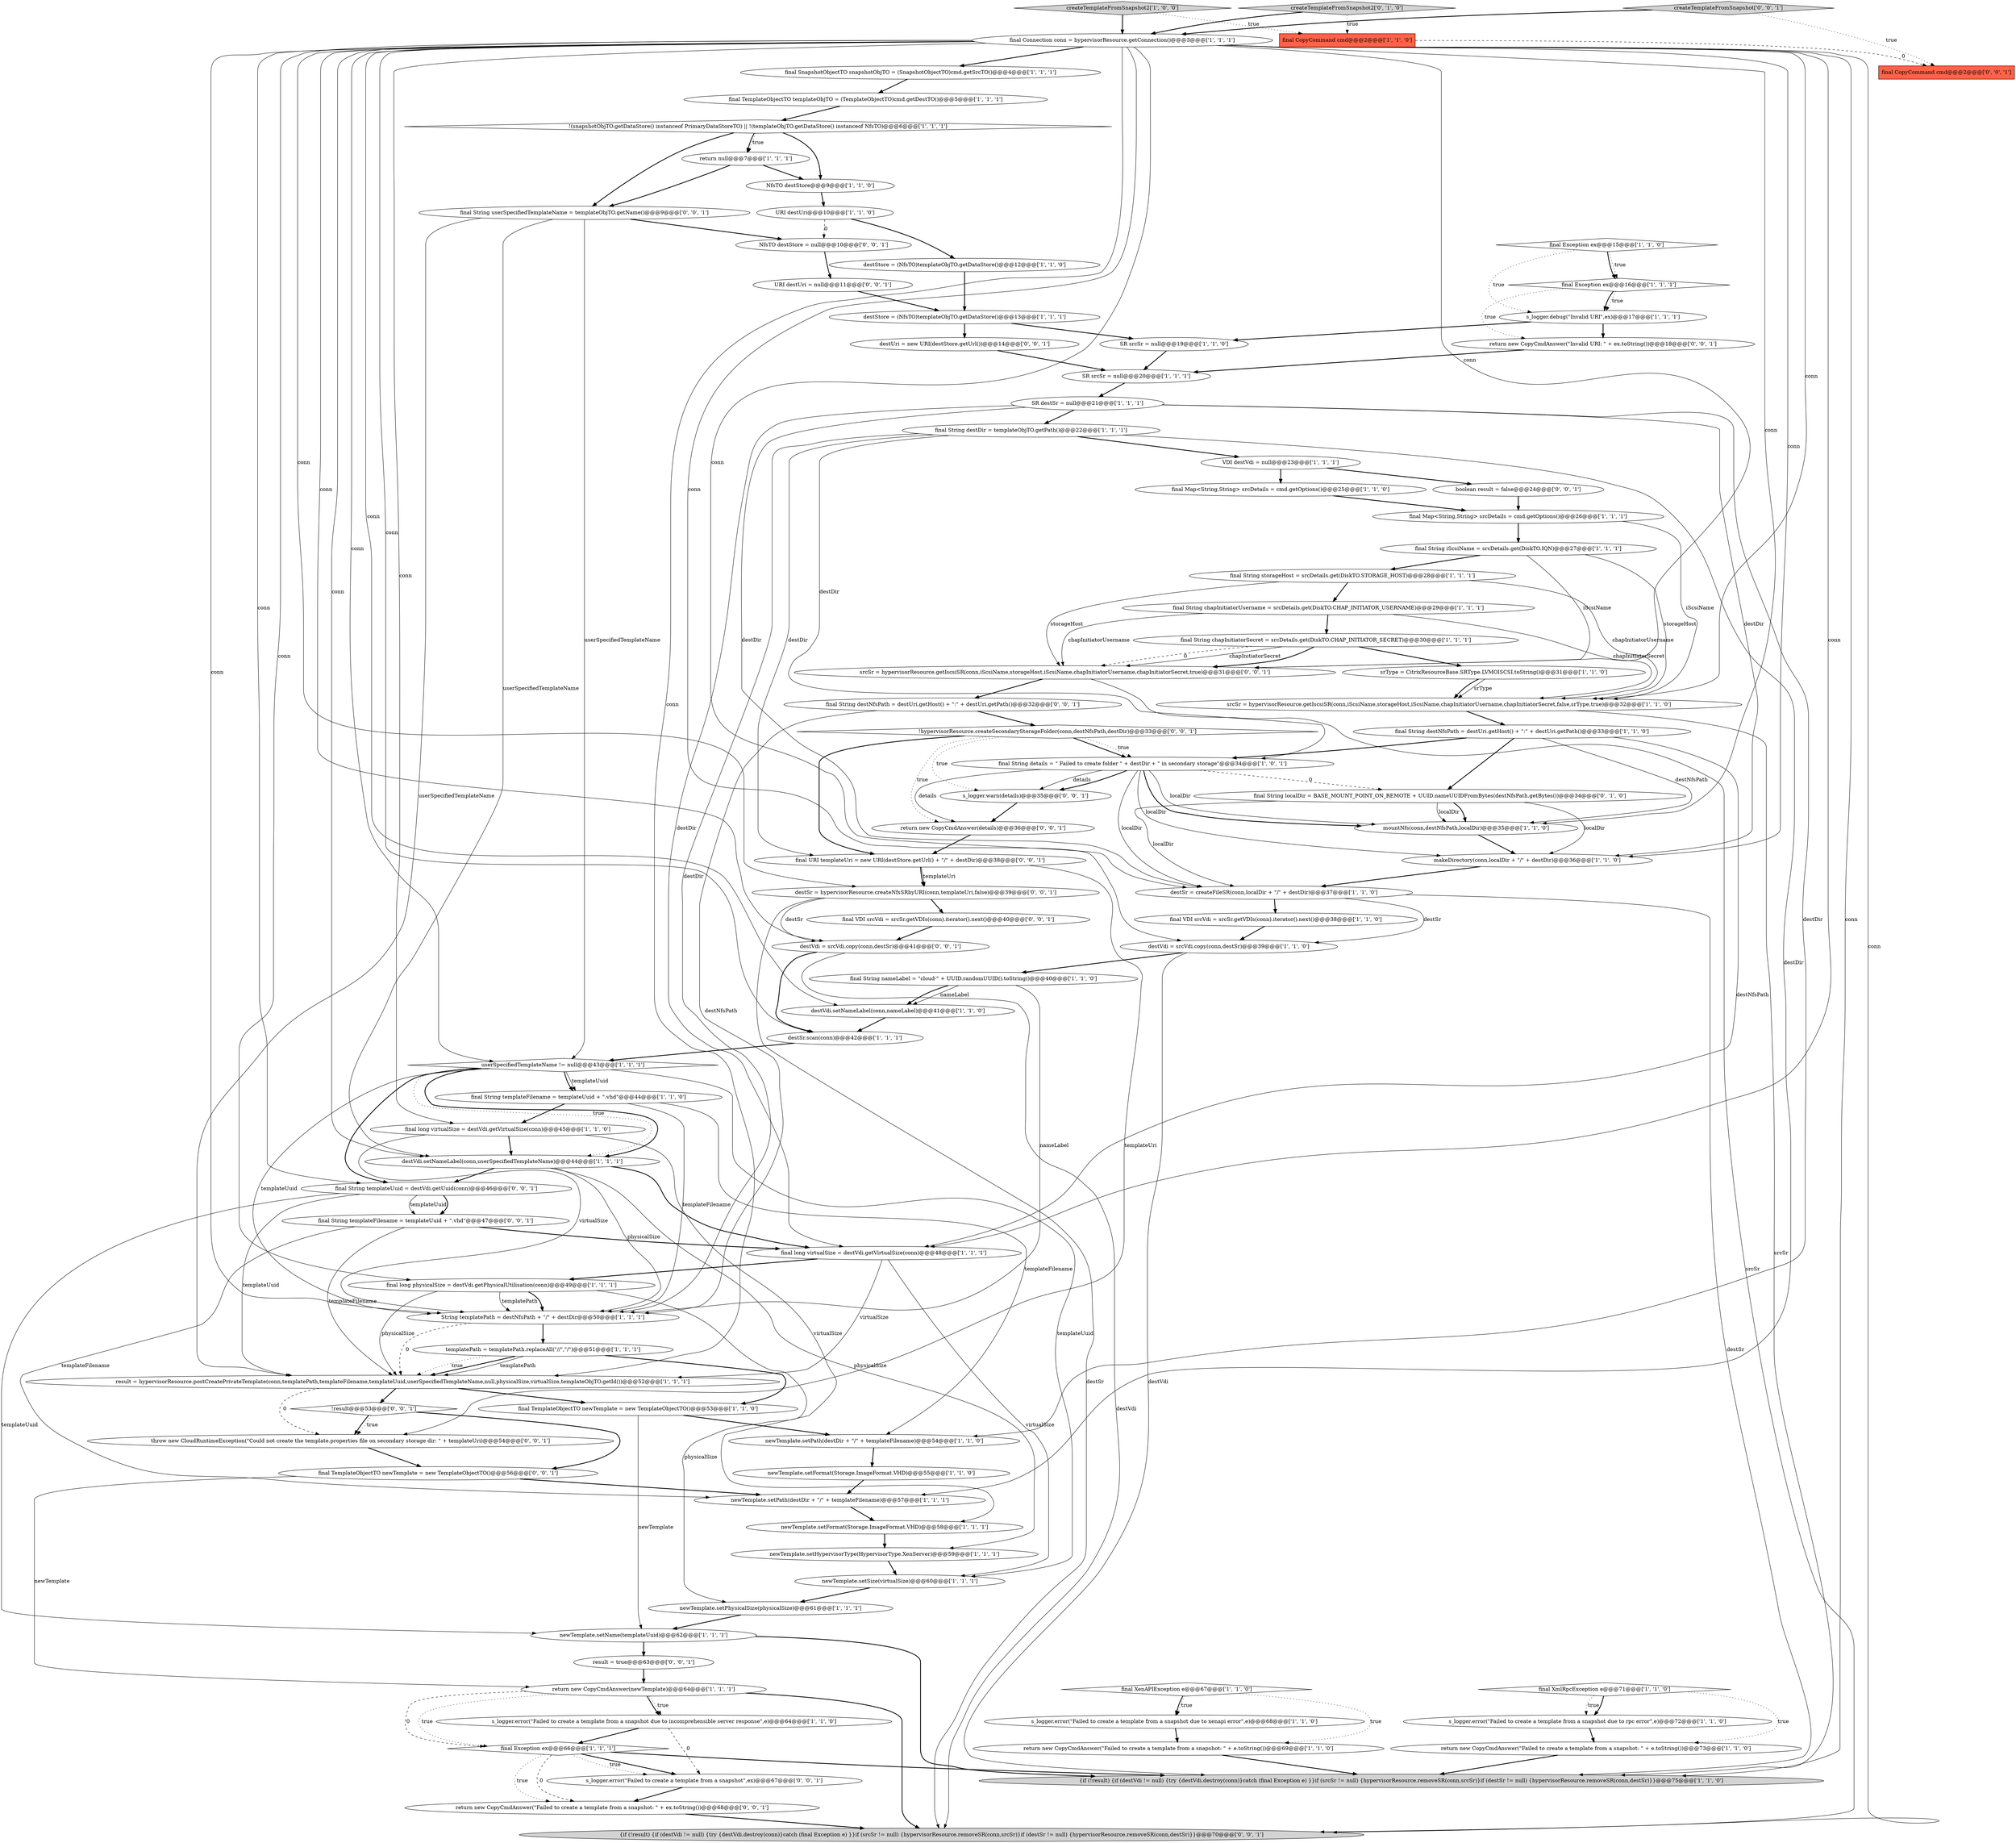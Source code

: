 digraph {
68 [style = filled, label = "final TemplateObjectTO newTemplate = new TemplateObjectTO()@@@56@@@['0', '0', '1']", fillcolor = white, shape = ellipse image = "AAA0AAABBB3BBB"];
70 [style = filled, label = "!result@@@53@@@['0', '0', '1']", fillcolor = white, shape = diamond image = "AAA0AAABBB3BBB"];
10 [style = filled, label = "result = hypervisorResource.postCreatePrivateTemplate(conn,templatePath,templateFilename,templateUuid,userSpecifiedTemplateName,null,physicalSize,virtualSize,templateObjTO.getId())@@@52@@@['1', '1', '1']", fillcolor = white, shape = ellipse image = "AAA0AAABBB1BBB"];
72 [style = filled, label = "return new CopyCmdAnswer(\"Invalid URI: \" + ex.toString())@@@18@@@['0', '0', '1']", fillcolor = white, shape = ellipse image = "AAA0AAABBB3BBB"];
84 [style = filled, label = "final CopyCommand cmd@@@2@@@['0', '0', '1']", fillcolor = tomato, shape = box image = "AAA0AAABBB3BBB"];
1 [style = filled, label = "s_logger.error(\"Failed to create a template from a snapshot due to rpc error\",e)@@@72@@@['1', '1', '0']", fillcolor = white, shape = ellipse image = "AAA0AAABBB1BBB"];
5 [style = filled, label = "srType = CitrixResourceBase.SRType.LVMOISCSI.toString()@@@31@@@['1', '1', '0']", fillcolor = white, shape = ellipse image = "AAA0AAABBB1BBB"];
88 [style = filled, label = "{if (!result) {if (destVdi != null) {try {destVdi.destroy(conn)}catch (final Exception e) }}if (srcSr != null) {hypervisorResource.removeSR(conn,srcSr)}if (destSr != null) {hypervisorResource.removeSR(conn,destSr)}}@@@70@@@['0', '0', '1']", fillcolor = lightgray, shape = ellipse image = "AAA0AAABBB3BBB"];
32 [style = filled, label = "final SnapshotObjectTO snapshotObjTO = (SnapshotObjectTO)cmd.getSrcTO()@@@4@@@['1', '1', '1']", fillcolor = white, shape = ellipse image = "AAA0AAABBB1BBB"];
31 [style = filled, label = "mountNfs(conn,destNfsPath,localDir)@@@35@@@['1', '1', '0']", fillcolor = white, shape = ellipse image = "AAA0AAABBB1BBB"];
60 [style = filled, label = "{if (!result) {if (destVdi != null) {try {destVdi.destroy(conn)}catch (final Exception e) }}if (srcSr != null) {hypervisorResource.removeSR(conn,srcSr)}if (destSr != null) {hypervisorResource.removeSR(conn,destSr)}}@@@75@@@['1', '1', '0']", fillcolor = lightgray, shape = ellipse image = "AAA0AAABBB1BBB"];
52 [style = filled, label = "final long physicalSize = destVdi.getPhysicalUtilisation(conn)@@@49@@@['1', '1', '1']", fillcolor = white, shape = ellipse image = "AAA0AAABBB1BBB"];
11 [style = filled, label = "final TemplateObjectTO templateObjTO = (TemplateObjectTO)cmd.getDestTO()@@@5@@@['1', '1', '1']", fillcolor = white, shape = ellipse image = "AAA0AAABBB1BBB"];
0 [style = filled, label = "URI destUri@@@10@@@['1', '1', '0']", fillcolor = white, shape = ellipse image = "AAA0AAABBB1BBB"];
20 [style = filled, label = "final String chapInitiatorSecret = srcDetails.get(DiskTO.CHAP_INITIATOR_SECRET)@@@30@@@['1', '1', '1']", fillcolor = white, shape = ellipse image = "AAA0AAABBB1BBB"];
25 [style = filled, label = "final VDI srcVdi = srcSr.getVDIs(conn).iterator().next()@@@38@@@['1', '1', '0']", fillcolor = white, shape = ellipse image = "AAA0AAABBB1BBB"];
29 [style = filled, label = "s_logger.error(\"Failed to create a template from a snapshot due to xenapi error\",e)@@@68@@@['1', '1', '0']", fillcolor = white, shape = ellipse image = "AAA0AAABBB1BBB"];
6 [style = filled, label = "final long virtualSize = destVdi.getVirtualSize(conn)@@@45@@@['1', '1', '0']", fillcolor = white, shape = ellipse image = "AAA0AAABBB1BBB"];
76 [style = filled, label = "final String destNfsPath = destUri.getHost() + \":\" + destUri.getPath()@@@32@@@['0', '0', '1']", fillcolor = white, shape = ellipse image = "AAA0AAABBB3BBB"];
67 [style = filled, label = "return new CopyCmdAnswer(\"Failed to create a template from a snapshot: \" + ex.toString())@@@68@@@['0', '0', '1']", fillcolor = white, shape = ellipse image = "AAA0AAABBB3BBB"];
15 [style = filled, label = "String templatePath = destNfsPath + \"/\" + destDir@@@50@@@['1', '1', '1']", fillcolor = white, shape = ellipse image = "AAA0AAABBB1BBB"];
36 [style = filled, label = "final Exception ex@@@16@@@['1', '1', '1']", fillcolor = white, shape = diamond image = "AAA0AAABBB1BBB"];
64 [style = filled, label = "final Exception ex@@@15@@@['1', '1', '0']", fillcolor = white, shape = diamond image = "AAA0AAABBB1BBB"];
16 [style = filled, label = "final String details = \" Failed to create folder \" + destDir + \" in secondary storage\"@@@34@@@['1', '0', '1']", fillcolor = white, shape = ellipse image = "AAA0AAABBB1BBB"];
58 [style = filled, label = "newTemplate.setFormat(Storage.ImageFormat.VHD)@@@58@@@['1', '1', '1']", fillcolor = white, shape = ellipse image = "AAA0AAABBB1BBB"];
83 [style = filled, label = "final String templateFilename = templateUuid + \".vhd\"@@@47@@@['0', '0', '1']", fillcolor = white, shape = ellipse image = "AAA0AAABBB3BBB"];
30 [style = filled, label = "final String destNfsPath = destUri.getHost() + \":\" + destUri.getPath()@@@33@@@['1', '1', '0']", fillcolor = white, shape = ellipse image = "AAA0AAABBB1BBB"];
27 [style = filled, label = "return new CopyCmdAnswer(newTemplate)@@@64@@@['1', '1', '1']", fillcolor = white, shape = ellipse image = "AAA0AAABBB1BBB"];
9 [style = filled, label = "final long virtualSize = destVdi.getVirtualSize(conn)@@@48@@@['1', '1', '1']", fillcolor = white, shape = ellipse image = "AAA0AAABBB1BBB"];
18 [style = filled, label = "newTemplate.setHypervisorType(HypervisorType.XenServer)@@@59@@@['1', '1', '1']", fillcolor = white, shape = ellipse image = "AAA0AAABBB1BBB"];
38 [style = filled, label = "final Connection conn = hypervisorResource.getConnection()@@@3@@@['1', '1', '1']", fillcolor = white, shape = ellipse image = "AAA0AAABBB1BBB"];
91 [style = filled, label = "destUri = new URI(destStore.getUrl())@@@14@@@['0', '0', '1']", fillcolor = white, shape = ellipse image = "AAA0AAABBB3BBB"];
22 [style = filled, label = "return new CopyCmdAnswer(\"Failed to create a template from a snapshot: \" + e.toString())@@@69@@@['1', '1', '0']", fillcolor = white, shape = ellipse image = "AAA0AAABBB1BBB"];
82 [style = filled, label = "throw new CloudRuntimeException(\"Could not create the template.properties file on secondary storage dir: \" + templateUri)@@@54@@@['0', '0', '1']", fillcolor = white, shape = ellipse image = "AAA0AAABBB3BBB"];
59 [style = filled, label = "VDI destVdi = null@@@23@@@['1', '1', '1']", fillcolor = white, shape = ellipse image = "AAA0AAABBB1BBB"];
45 [style = filled, label = "final String templateFilename = templateUuid + \".vhd\"@@@44@@@['1', '1', '0']", fillcolor = white, shape = ellipse image = "AAA0AAABBB1BBB"];
49 [style = filled, label = "final String storageHost = srcDetails.get(DiskTO.STORAGE_HOST)@@@28@@@['1', '1', '1']", fillcolor = white, shape = ellipse image = "AAA0AAABBB1BBB"];
2 [style = filled, label = "newTemplate.setPhysicalSize(physicalSize)@@@61@@@['1', '1', '1']", fillcolor = white, shape = ellipse image = "AAA0AAABBB1BBB"];
86 [style = filled, label = "final URI templateUri = new URI(destStore.getUrl() + \"/\" + destDir)@@@38@@@['0', '0', '1']", fillcolor = white, shape = ellipse image = "AAA0AAABBB3BBB"];
40 [style = filled, label = "makeDirectory(conn,localDir + \"/\" + destDir)@@@36@@@['1', '1', '0']", fillcolor = white, shape = ellipse image = "AAA0AAABBB1BBB"];
75 [style = filled, label = "destSr = hypervisorResource.createNfsSRbyURI(conn,templateUri,false)@@@39@@@['0', '0', '1']", fillcolor = white, shape = ellipse image = "AAA0AAABBB3BBB"];
79 [style = filled, label = "final String userSpecifiedTemplateName = templateObjTO.getName()@@@9@@@['0', '0', '1']", fillcolor = white, shape = ellipse image = "AAA0AAABBB3BBB"];
85 [style = filled, label = "boolean result = false@@@24@@@['0', '0', '1']", fillcolor = white, shape = ellipse image = "AAA0AAABBB3BBB"];
37 [style = filled, label = "s_logger.debug(\"Invalid URI\",ex)@@@17@@@['1', '1', '1']", fillcolor = white, shape = ellipse image = "AAA0AAABBB1BBB"];
50 [style = filled, label = "final String chapInitiatorUsername = srcDetails.get(DiskTO.CHAP_INITIATOR_USERNAME)@@@29@@@['1', '1', '1']", fillcolor = white, shape = ellipse image = "AAA0AAABBB1BBB"];
53 [style = filled, label = "SR srcSr = null@@@20@@@['1', '1', '1']", fillcolor = white, shape = ellipse image = "AAA0AAABBB1BBB"];
61 [style = filled, label = "!(snapshotObjTO.getDataStore() instanceof PrimaryDataStoreTO) || !(templateObjTO.getDataStore() instanceof NfsTO)@@@6@@@['1', '1', '1']", fillcolor = white, shape = diamond image = "AAA0AAABBB1BBB"];
8 [style = filled, label = "final String iScsiName = srcDetails.get(DiskTO.IQN)@@@27@@@['1', '1', '1']", fillcolor = white, shape = ellipse image = "AAA0AAABBB1BBB"];
71 [style = filled, label = "final String templateUuid = destVdi.getUuid(conn)@@@46@@@['0', '0', '1']", fillcolor = white, shape = ellipse image = "AAA0AAABBB3BBB"];
90 [style = filled, label = "return new CopyCmdAnswer(details)@@@36@@@['0', '0', '1']", fillcolor = white, shape = ellipse image = "AAA0AAABBB3BBB"];
63 [style = filled, label = "final Map<String,String> srcDetails = cmd.getOptions()@@@25@@@['1', '1', '0']", fillcolor = white, shape = ellipse image = "AAA0AAABBB1BBB"];
28 [style = filled, label = "final CopyCommand cmd@@@2@@@['1', '1', '0']", fillcolor = tomato, shape = box image = "AAA0AAABBB1BBB"];
39 [style = filled, label = "newTemplate.setFormat(Storage.ImageFormat.VHD)@@@55@@@['1', '1', '0']", fillcolor = white, shape = ellipse image = "AAA0AAABBB1BBB"];
89 [style = filled, label = "s_logger.warn(details)@@@35@@@['0', '0', '1']", fillcolor = white, shape = ellipse image = "AAA0AAABBB3BBB"];
78 [style = filled, label = "srcSr = hypervisorResource.getIscsiSR(conn,iScsiName,storageHost,iScsiName,chapInitiatorUsername,chapInitiatorSecret,true)@@@31@@@['0', '0', '1']", fillcolor = white, shape = ellipse image = "AAA0AAABBB3BBB"];
74 [style = filled, label = "URI destUri = null@@@11@@@['0', '0', '1']", fillcolor = white, shape = ellipse image = "AAA0AAABBB3BBB"];
62 [style = filled, label = "SR srcSr = null@@@19@@@['1', '1', '0']", fillcolor = white, shape = ellipse image = "AAA0AAABBB1BBB"];
23 [style = filled, label = "destStore = (NfsTO)templateObjTO.getDataStore()@@@13@@@['1', '1', '1']", fillcolor = white, shape = ellipse image = "AAA0AAABBB1BBB"];
73 [style = filled, label = "final VDI srcVdi = srcSr.getVDIs(conn).iterator().next()@@@40@@@['0', '0', '1']", fillcolor = white, shape = ellipse image = "AAA0AAABBB3BBB"];
3 [style = filled, label = "newTemplate.setPath(destDir + \"/\" + templateFilename)@@@54@@@['1', '1', '0']", fillcolor = white, shape = ellipse image = "AAA0AAABBB1BBB"];
4 [style = filled, label = "return new CopyCmdAnswer(\"Failed to create a template from a snapshot: \" + e.toString())@@@73@@@['1', '1', '0']", fillcolor = white, shape = ellipse image = "AAA0AAABBB1BBB"];
56 [style = filled, label = "s_logger.error(\"Failed to create a template from a snapshot due to incomprehensible server response\",e)@@@64@@@['1', '1', '0']", fillcolor = white, shape = ellipse image = "AAA0AAABBB1BBB"];
14 [style = filled, label = "final String nameLabel = \"cloud-\" + UUID.randomUUID().toString()@@@40@@@['1', '1', '0']", fillcolor = white, shape = ellipse image = "AAA0AAABBB1BBB"];
51 [style = filled, label = "destSr = createFileSR(conn,localDir + \"/\" + destDir)@@@37@@@['1', '1', '0']", fillcolor = white, shape = ellipse image = "AAA0AAABBB1BBB"];
12 [style = filled, label = "newTemplate.setPath(destDir + \"/\" + templateFilename)@@@57@@@['1', '1', '1']", fillcolor = white, shape = ellipse image = "AAA0AAABBB1BBB"];
81 [style = filled, label = "destVdi = srcVdi.copy(conn,destSr)@@@41@@@['0', '0', '1']", fillcolor = white, shape = ellipse image = "AAA0AAABBB3BBB"];
19 [style = filled, label = "destStore = (NfsTO)templateObjTO.getDataStore()@@@12@@@['1', '1', '0']", fillcolor = white, shape = ellipse image = "AAA0AAABBB1BBB"];
55 [style = filled, label = "userSpecifiedTemplateName != null@@@43@@@['1', '1', '1']", fillcolor = white, shape = diamond image = "AAA0AAABBB1BBB"];
69 [style = filled, label = "s_logger.error(\"Failed to create a template from a snapshot\",ex)@@@67@@@['0', '0', '1']", fillcolor = white, shape = ellipse image = "AAA0AAABBB3BBB"];
44 [style = filled, label = "newTemplate.setName(templateUuid)@@@62@@@['1', '1', '1']", fillcolor = white, shape = ellipse image = "AAA0AAABBB1BBB"];
26 [style = filled, label = "return null@@@7@@@['1', '1', '1']", fillcolor = white, shape = ellipse image = "AAA0AAABBB1BBB"];
48 [style = filled, label = "final TemplateObjectTO newTemplate = new TemplateObjectTO()@@@53@@@['1', '1', '0']", fillcolor = white, shape = ellipse image = "AAA0AAABBB1BBB"];
80 [style = filled, label = "NfsTO destStore = null@@@10@@@['0', '0', '1']", fillcolor = white, shape = ellipse image = "AAA0AAABBB3BBB"];
34 [style = filled, label = "final Map<String,String> srcDetails = cmd.getOptions()@@@26@@@['1', '1', '1']", fillcolor = white, shape = ellipse image = "AAA0AAABBB1BBB"];
87 [style = filled, label = "result = true@@@63@@@['0', '0', '1']", fillcolor = white, shape = ellipse image = "AAA0AAABBB3BBB"];
92 [style = filled, label = "createTemplateFromSnapshot['0', '0', '1']", fillcolor = lightgray, shape = diamond image = "AAA0AAABBB3BBB"];
35 [style = filled, label = "destVdi.setNameLabel(conn,nameLabel)@@@41@@@['1', '1', '0']", fillcolor = white, shape = ellipse image = "AAA0AAABBB1BBB"];
17 [style = filled, label = "NfsTO destStore@@@9@@@['1', '1', '0']", fillcolor = white, shape = ellipse image = "AAA0AAABBB1BBB"];
42 [style = filled, label = "SR destSr = null@@@21@@@['1', '1', '1']", fillcolor = white, shape = ellipse image = "AAA0AAABBB1BBB"];
66 [style = filled, label = "createTemplateFromSnapshot2['0', '1', '0']", fillcolor = lightgray, shape = diamond image = "AAA0AAABBB2BBB"];
77 [style = filled, label = "!hypervisorResource.createSecondaryStorageFolder(conn,destNfsPath,destDir)@@@33@@@['0', '0', '1']", fillcolor = white, shape = diamond image = "AAA0AAABBB3BBB"];
21 [style = filled, label = "newTemplate.setSize(virtualSize)@@@60@@@['1', '1', '1']", fillcolor = white, shape = ellipse image = "AAA0AAABBB1BBB"];
33 [style = filled, label = "final XmlRpcException e@@@71@@@['1', '1', '0']", fillcolor = white, shape = diamond image = "AAA0AAABBB1BBB"];
13 [style = filled, label = "templatePath = templatePath.replaceAll(\"//\",\"/\")@@@51@@@['1', '1', '1']", fillcolor = white, shape = ellipse image = "AAA0AAABBB1BBB"];
46 [style = filled, label = "destSr.scan(conn)@@@42@@@['1', '1', '1']", fillcolor = white, shape = ellipse image = "AAA0AAABBB1BBB"];
7 [style = filled, label = "final XenAPIException e@@@67@@@['1', '1', '0']", fillcolor = white, shape = diamond image = "AAA0AAABBB1BBB"];
57 [style = filled, label = "final String destDir = templateObjTO.getPath()@@@22@@@['1', '1', '1']", fillcolor = white, shape = ellipse image = "AAA0AAABBB1BBB"];
65 [style = filled, label = "final String localDir = BASE_MOUNT_POINT_ON_REMOTE + UUID.nameUUIDFromBytes(destNfsPath.getBytes())@@@34@@@['0', '1', '0']", fillcolor = white, shape = ellipse image = "AAA1AAABBB2BBB"];
47 [style = filled, label = "final Exception ex@@@66@@@['1', '1', '1']", fillcolor = white, shape = diamond image = "AAA0AAABBB1BBB"];
24 [style = filled, label = "srcSr = hypervisorResource.getIscsiSR(conn,iScsiName,storageHost,iScsiName,chapInitiatorUsername,chapInitiatorSecret,false,srType,true)@@@32@@@['1', '1', '0']", fillcolor = white, shape = ellipse image = "AAA0AAABBB1BBB"];
41 [style = filled, label = "createTemplateFromSnapshot2['1', '0', '0']", fillcolor = lightgray, shape = diamond image = "AAA0AAABBB1BBB"];
43 [style = filled, label = "destVdi.setNameLabel(conn,userSpecifiedTemplateName)@@@44@@@['1', '1', '1']", fillcolor = white, shape = ellipse image = "AAA0AAABBB1BBB"];
54 [style = filled, label = "destVdi = srcVdi.copy(conn,destSr)@@@39@@@['1', '1', '0']", fillcolor = white, shape = ellipse image = "AAA0AAABBB1BBB"];
42->40 [style = solid, label="destDir"];
51->54 [style = solid, label="destSr"];
27->47 [style = dashed, label="0"];
47->69 [style = bold, label=""];
51->60 [style = solid, label="destSr"];
23->62 [style = bold, label=""];
26->17 [style = bold, label=""];
57->12 [style = solid, label="destDir"];
52->2 [style = solid, label="physicalSize"];
27->47 [style = dotted, label="true"];
47->67 [style = dotted, label="true"];
14->15 [style = solid, label="nameLabel"];
86->75 [style = bold, label=""];
6->43 [style = bold, label=""];
42->3 [style = solid, label="destDir"];
38->60 [style = solid, label="conn"];
73->81 [style = bold, label=""];
86->75 [style = solid, label="templateUri"];
62->53 [style = bold, label=""];
38->6 [style = solid, label="conn"];
16->89 [style = solid, label="details"];
6->15 [style = solid, label="virtualSize"];
38->51 [style = solid, label="conn"];
19->23 [style = bold, label=""];
20->78 [style = dashed, label="0"];
30->9 [style = solid, label="destNfsPath"];
55->71 [style = bold, label=""];
75->88 [style = solid, label="destSr"];
65->31 [style = bold, label=""];
65->51 [style = solid, label="localDir"];
9->10 [style = solid, label="virtualSize"];
16->65 [style = dashed, label="0"];
59->85 [style = bold, label=""];
77->90 [style = dotted, label="true"];
56->69 [style = dashed, label="0"];
41->38 [style = bold, label=""];
7->29 [style = bold, label=""];
41->28 [style = dotted, label="true"];
85->34 [style = bold, label=""];
15->13 [style = bold, label=""];
18->21 [style = bold, label=""];
92->84 [style = dotted, label="true"];
74->23 [style = bold, label=""];
38->81 [style = solid, label="conn"];
13->10 [style = bold, label=""];
44->87 [style = bold, label=""];
54->60 [style = solid, label="destVdi"];
0->80 [style = dashed, label="0"];
54->14 [style = bold, label=""];
90->86 [style = bold, label=""];
6->58 [style = solid, label="virtualSize"];
75->81 [style = solid, label="destSr"];
38->10 [style = solid, label="conn"];
64->36 [style = bold, label=""];
43->71 [style = bold, label=""];
38->55 [style = solid, label="conn"];
33->4 [style = dotted, label="true"];
71->83 [style = solid, label="templateUuid"];
14->35 [style = solid, label="nameLabel"];
9->52 [style = bold, label=""];
46->55 [style = bold, label=""];
83->10 [style = solid, label="templateFilename"];
68->27 [style = solid, label="newTemplate"];
40->51 [style = bold, label=""];
14->35 [style = bold, label=""];
13->48 [style = bold, label=""];
82->68 [style = bold, label=""];
5->24 [style = solid, label="srType"];
38->43 [style = solid, label="conn"];
38->46 [style = solid, label="conn"];
50->20 [style = bold, label=""];
76->77 [style = bold, label=""];
71->83 [style = bold, label=""];
38->31 [style = solid, label="conn"];
0->19 [style = bold, label=""];
92->38 [style = bold, label=""];
32->11 [style = bold, label=""];
55->21 [style = solid, label="templateUuid"];
13->10 [style = solid, label="templatePath"];
11->61 [style = bold, label=""];
13->10 [style = dotted, label="true"];
37->72 [style = bold, label=""];
30->16 [style = bold, label=""];
57->59 [style = bold, label=""];
7->29 [style = dotted, label="true"];
16->31 [style = solid, label="localDir"];
49->78 [style = solid, label="storageHost"];
36->72 [style = dotted, label="true"];
77->89 [style = dotted, label="true"];
79->43 [style = solid, label="userSpecifiedTemplateName"];
38->15 [style = solid, label="conn"];
61->26 [style = dotted, label="true"];
27->56 [style = dotted, label="true"];
61->17 [style = bold, label=""];
26->79 [style = bold, label=""];
10->48 [style = bold, label=""];
4->60 [style = bold, label=""];
45->6 [style = bold, label=""];
34->24 [style = solid, label="iScsiName"];
87->27 [style = bold, label=""];
50->24 [style = solid, label="chapInitiatorSecret"];
16->89 [style = bold, label=""];
5->24 [style = bold, label=""];
58->18 [style = bold, label=""];
8->24 [style = solid, label="storageHost"];
16->40 [style = solid, label="localDir"];
45->15 [style = solid, label="templateFilename"];
64->37 [style = dotted, label="true"];
47->69 [style = dotted, label="true"];
68->12 [style = bold, label=""];
20->78 [style = solid, label="chapInitiatorSecret"];
1->4 [style = bold, label=""];
72->53 [style = bold, label=""];
79->80 [style = bold, label=""];
8->49 [style = bold, label=""];
7->22 [style = dotted, label="true"];
43->9 [style = bold, label=""];
57->16 [style = solid, label="destDir"];
2->44 [style = bold, label=""];
78->88 [style = solid, label="srcSr"];
22->60 [style = bold, label=""];
67->88 [style = bold, label=""];
16->90 [style = solid, label="details"];
76->15 [style = solid, label="destNfsPath"];
38->88 [style = solid, label="conn"];
71->44 [style = solid, label="templateUuid"];
8->78 [style = solid, label="iScsiName"];
66->28 [style = dotted, label="true"];
16->51 [style = solid, label="localDir"];
55->43 [style = dotted, label="true"];
55->45 [style = solid, label="templateUuid"];
77->86 [style = bold, label=""];
38->78 [style = solid, label="conn"];
20->5 [style = bold, label=""];
23->91 [style = bold, label=""];
43->18 [style = solid, label="physicalSize"];
12->58 [style = bold, label=""];
20->78 [style = bold, label=""];
30->31 [style = solid, label="destNfsPath"];
57->86 [style = solid, label="destDir"];
48->44 [style = solid, label="newTemplate"];
43->15 [style = solid, label="physicalSize"];
70->82 [style = bold, label=""];
38->9 [style = solid, label="conn"];
24->60 [style = solid, label="srcSr"];
81->46 [style = bold, label=""];
57->15 [style = solid, label="destDir"];
65->31 [style = solid, label="localDir"];
83->12 [style = solid, label="templateFilename"];
38->35 [style = solid, label="conn"];
50->78 [style = solid, label="chapInitiatorUsername"];
86->82 [style = solid, label="templateUri"];
56->47 [style = bold, label=""];
49->24 [style = solid, label="chapInitiatorUsername"];
38->52 [style = solid, label="conn"];
42->57 [style = bold, label=""];
78->76 [style = bold, label=""];
37->62 [style = bold, label=""];
71->10 [style = solid, label="templateUuid"];
75->73 [style = bold, label=""];
65->40 [style = solid, label="localDir"];
38->75 [style = solid, label="conn"];
17->0 [style = bold, label=""];
25->54 [style = bold, label=""];
38->32 [style = bold, label=""];
38->40 [style = solid, label="conn"];
44->60 [style = bold, label=""];
36->37 [style = bold, label=""];
38->24 [style = solid, label="conn"];
42->9 [style = solid, label="destDir"];
51->25 [style = bold, label=""];
69->67 [style = bold, label=""];
31->40 [style = bold, label=""];
70->68 [style = bold, label=""];
52->15 [style = solid, label="templatePath"];
38->71 [style = solid, label="conn"];
28->84 [style = dashed, label="0"];
45->3 [style = solid, label="templateFilename"];
61->26 [style = bold, label=""];
52->15 [style = bold, label=""];
70->82 [style = dotted, label="true"];
89->90 [style = bold, label=""];
27->56 [style = bold, label=""];
91->53 [style = bold, label=""];
83->9 [style = bold, label=""];
53->42 [style = bold, label=""];
15->10 [style = dashed, label="0"];
63->34 [style = bold, label=""];
24->30 [style = bold, label=""];
59->63 [style = bold, label=""];
80->74 [style = bold, label=""];
52->10 [style = solid, label="physicalSize"];
47->67 [style = dashed, label="0"];
61->79 [style = bold, label=""];
21->2 [style = bold, label=""];
55->45 [style = bold, label=""];
9->21 [style = solid, label="virtualSize"];
64->36 [style = dotted, label="true"];
36->37 [style = dotted, label="true"];
39->12 [style = bold, label=""];
77->16 [style = bold, label=""];
42->51 [style = solid, label="destDir"];
79->55 [style = solid, label="userSpecifiedTemplateName"];
35->46 [style = bold, label=""];
47->60 [style = bold, label=""];
77->16 [style = dotted, label="true"];
10->82 [style = dashed, label="0"];
79->10 [style = solid, label="userSpecifiedTemplateName"];
16->31 [style = bold, label=""];
29->22 [style = bold, label=""];
55->43 [style = bold, label=""];
66->38 [style = bold, label=""];
27->88 [style = bold, label=""];
81->88 [style = solid, label="destVdi"];
34->8 [style = bold, label=""];
30->65 [style = bold, label=""];
33->1 [style = dotted, label="true"];
48->3 [style = bold, label=""];
10->70 [style = bold, label=""];
38->54 [style = solid, label="conn"];
55->15 [style = solid, label="templateUuid"];
49->50 [style = bold, label=""];
3->39 [style = bold, label=""];
33->1 [style = bold, label=""];
}
